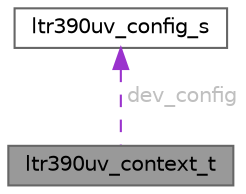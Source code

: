 digraph "ltr390uv_context_t"
{
 // LATEX_PDF_SIZE
  bgcolor="transparent";
  edge [fontname=Helvetica,fontsize=10,labelfontname=Helvetica,labelfontsize=10];
  node [fontname=Helvetica,fontsize=10,shape=box,height=0.2,width=0.4];
  Node1 [id="Node000001",label="ltr390uv_context_t",height=0.2,width=0.4,color="gray40", fillcolor="grey60", style="filled", fontcolor="black",tooltip="LTR390UV context structure."];
  Node2 -> Node1 [id="edge1_Node000001_Node000002",dir="back",color="darkorchid3",style="dashed",tooltip=" ",label=" dev_config",fontcolor="grey" ];
  Node2 [id="Node000002",label="ltr390uv_config_s",height=0.2,width=0.4,color="gray40", fillcolor="white", style="filled",URL="$structltr390uv__config__s.html",tooltip="LTR390UV configuration structure."];
}
